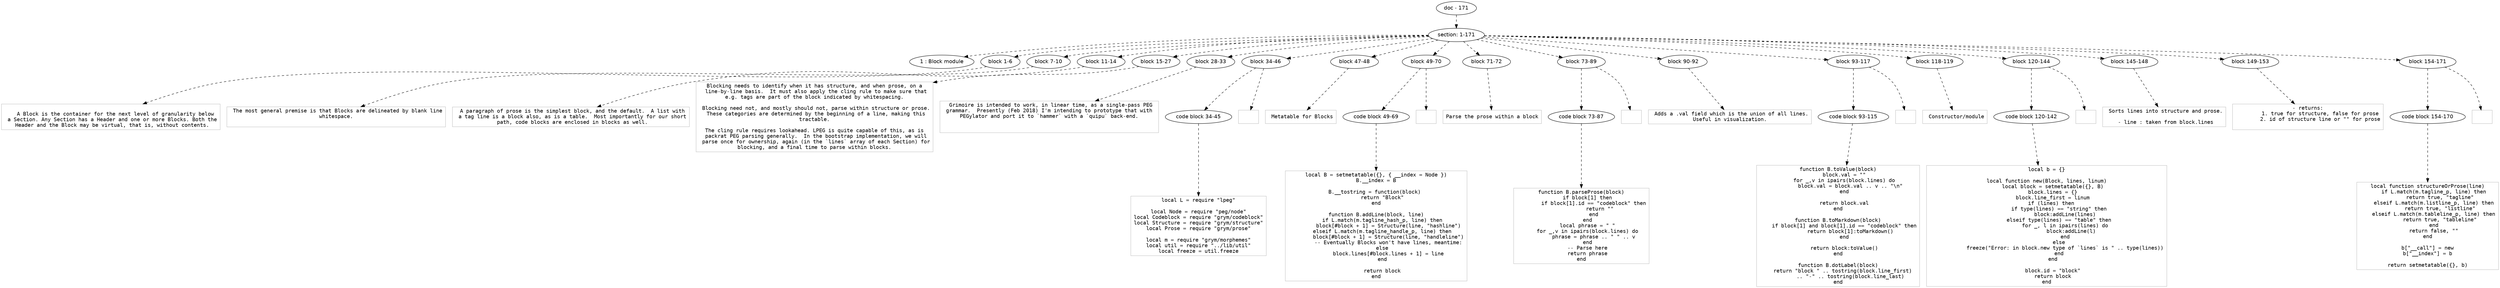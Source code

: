 digraph hierarchy {

node [fontname=Helvetica]
edge [style=dashed]

doc_0 [label="doc - 171"]


doc_0 -> { section_1}
{rank=same; section_1}

section_1 [label="section: 1-171"]


section_1 -> { header_2 block_3 block_4 block_5 block_6 block_7 block_8 block_9 block_10 block_11 block_12 block_13 block_14 block_15 block_16 block_17 block_18 block_19}
{rank=same; header_2 block_3 block_4 block_5 block_6 block_7 block_8 block_9 block_10 block_11 block_12 block_13 block_14 block_15 block_16 block_17 block_18 block_19}

header_2 [label="1 : Block module"]

block_3 [label="block 1-6"]

block_4 [label="block 7-10"]

block_5 [label="block 11-14"]

block_6 [label="block 15-27"]

block_7 [label="block 28-33"]

block_8 [label="block 34-46"]

block_9 [label="block 47-48"]

block_10 [label="block 49-70"]

block_11 [label="block 71-72"]

block_12 [label="block 73-89"]

block_13 [label="block 90-92"]

block_14 [label="block 93-117"]

block_15 [label="block 118-119"]

block_16 [label="block 120-144"]

block_17 [label="block 145-148"]

block_18 [label="block 149-153"]

block_19 [label="block 154-171"]


block_3 -> leaf_20
leaf_20  [color=Gray,shape=rectangle,fontname=Inconsolata,label="
   A Block is the container for the next level of granularity below
 a Section. Any Section has a Header and one or more Blocks. Both the
 Header and the Block may be virtual, that is, without contents.
"]
block_4 -> leaf_21
leaf_21  [color=Gray,shape=rectangle,fontname=Inconsolata,label=" The most general premise is that Blocks are delineated by blank line
 whitespace. 

"]
block_5 -> leaf_22
leaf_22  [color=Gray,shape=rectangle,fontname=Inconsolata,label=" A paragraph of prose is the simplest block, and the default.  A list with
 a tag line is a block also, as is a table.  Most importantly for our short
 path, code blocks are enclosed in blocks as well.
"]
block_6 -> leaf_23
leaf_23  [color=Gray,shape=rectangle,fontname=Inconsolata,label=" Blocking needs to identify when it has structure, and when prose, on a 
 line-by-line basis.  It must also apply the cling rule to make sure that
 e.g. tags are part of the block indicated by whitespacing. 
 
 Blocking need not, and mostly should not, parse within structure or prose.
 These categories are determined by the beginning of a line, making this
 tractable. 
 
 The cling rule requires lookahead. LPEG is quite capable of this, as is 
 packrat PEG parsing generally.  In the bootstrap implementation, we will
 parse once for ownership, again (in the `lines` array of each Section) for
 blocking, and a final time to parse within blocks. 
"]
block_7 -> leaf_24
leaf_24  [color=Gray,shape=rectangle,fontname=Inconsolata,label=" Grimoire is intended to work, in linear time, as a single-pass PEG
 grammar.  Presently (Feb 2018) I'm intending to prototype that with 
 PEGylator and port it to `hammer` with a `quipu` back-end. 


"]
block_8 -> { codeblock_25}
{rank=same; codeblock_25}

codeblock_25 [label="code block 34-45"]


codeblock_25 -> leaf_26
leaf_26  [color=Gray,shape=rectangle,fontname=Inconsolata,label="local L = require \"lpeg\"

local Node = require \"peg/node\"
local Codeblock = require \"grym/codeblock\"
local Structure = require \"grym/structure\"
local Prose = require \"grym/prose\"

local m = require \"grym/morphemes\"
local util = require \"../lib/util\"
local freeze = util.freeze"]
block_8 -> leaf_27
leaf_27  [color=Gray,shape=rectangle,fontname=Inconsolata,label=""]
block_9 -> leaf_28
leaf_28  [color=Gray,shape=rectangle,fontname=Inconsolata,label=" Metatable for Blocks
"]
block_10 -> { codeblock_29}
{rank=same; codeblock_29}

codeblock_29 [label="code block 49-69"]


codeblock_29 -> leaf_30
leaf_30  [color=Gray,shape=rectangle,fontname=Inconsolata,label="local B = setmetatable({}, { __index = Node })
B.__index = B

B.__tostring = function(block) 
    return \"Block\"
end

function B.addLine(block, line)
    if L.match(m.tagline_hash_p, line) then
        block[#block + 1] = Structure(line, \"hashline\")
    elseif L.match(m.tagline_handle_p, line) then
        block[#block + 1] = Structure(line, \"handleline\")
        -- Eventually Blocks won't have lines, meantime:
    else
        block.lines[#block.lines + 1] = line
    end

    return block
end"]
block_10 -> leaf_31
leaf_31  [color=Gray,shape=rectangle,fontname=Inconsolata,label=""]
block_11 -> leaf_32
leaf_32  [color=Gray,shape=rectangle,fontname=Inconsolata,label="Parse the prose within a block
"]
block_12 -> { codeblock_33}
{rank=same; codeblock_33}

codeblock_33 [label="code block 73-87"]


codeblock_33 -> leaf_34
leaf_34  [color=Gray,shape=rectangle,fontname=Inconsolata,label="function B.parseProse(block)
    if block[1] then
        if block[1].id == \"codeblock\" then
            return \"\"
        end
    end
    local phrase = \" \"
    for _,v in ipairs(block.lines) do
        phrase = phrase .. \" \" .. v
    end
    -- Parse here
    return phrase
end"]
block_12 -> leaf_35
leaf_35  [color=Gray,shape=rectangle,fontname=Inconsolata,label="
"]
block_13 -> leaf_36
leaf_36  [color=Gray,shape=rectangle,fontname=Inconsolata,label=" Adds a .val field which is the union of all lines.
 Useful in visualization. 
"]
block_14 -> { codeblock_37}
{rank=same; codeblock_37}

codeblock_37 [label="code block 93-115"]


codeblock_37 -> leaf_38
leaf_38  [color=Gray,shape=rectangle,fontname=Inconsolata,label="function B.toValue(block)
    block.val = \"\"
    for _,v in ipairs(block.lines) do
        block.val = block.val .. v .. \"\\n\"
    end

    return block.val
end

function B.toMarkdown(block)
    if block[1] and block[1].id == \"codeblock\" then
        return block[1]:toMarkdown()
    end
    
    return block:toValue()
end

function B.dotLabel(block)
    return \"block \" .. tostring(block.line_first) 
        .. \"-\" .. tostring(block.line_last)
end"]
block_14 -> leaf_39
leaf_39  [color=Gray,shape=rectangle,fontname=Inconsolata,label="
"]
block_15 -> leaf_40
leaf_40  [color=Gray,shape=rectangle,fontname=Inconsolata,label=" Constructor/module
"]
block_16 -> { codeblock_41}
{rank=same; codeblock_41}

codeblock_41 [label="code block 120-142"]


codeblock_41 -> leaf_42
leaf_42  [color=Gray,shape=rectangle,fontname=Inconsolata,label="local b = {}

local function new(Block, lines, linum)
    local block = setmetatable({}, B)
    block.lines = {}
    block.line_first = linum
    if (lines) then 
        if type(lines) == \"string\" then
            block:addLine(lines)
        elseif type(lines) == \"table\" then
            for _, l in ipairs(lines) do
                block:addLine(l)
            end
        else
            freeze(\"Error: in block.new type of `lines` is \" .. type(lines))
        end
    end

    block.id = \"block\"
    return block
end"]
block_16 -> leaf_43
leaf_43  [color=Gray,shape=rectangle,fontname=Inconsolata,label="
"]
block_17 -> leaf_44
leaf_44  [color=Gray,shape=rectangle,fontname=Inconsolata,label=" Sorts lines into structure and prose.
 
 - line : taken from block.lines
"]
block_18 -> leaf_45
leaf_45  [color=Gray,shape=rectangle,fontname=Inconsolata,label=" - returns: 
        1. true for structure, false for prose
        2. id of structure line or \"\" for prose

"]
block_19 -> { codeblock_46}
{rank=same; codeblock_46}

codeblock_46 [label="code block 154-170"]


codeblock_46 -> leaf_47
leaf_47  [color=Gray,shape=rectangle,fontname=Inconsolata,label="local function structureOrProse(line)
    if L.match(m.tagline_p, line) then
        return true, \"tagline\"
    elseif L.match(m.listline_p, line) then
        return true, \"listline\"
    elseif L.match(m.tableline_p, line) then
        return true, \"tableline\"
    end
    return false, \"\"
end

b[\"__call\"] = new
b[\"__index\"] = b

return setmetatable({}, b)"]
block_19 -> leaf_48
leaf_48  [color=Gray,shape=rectangle,fontname=Inconsolata,label=""]

}
